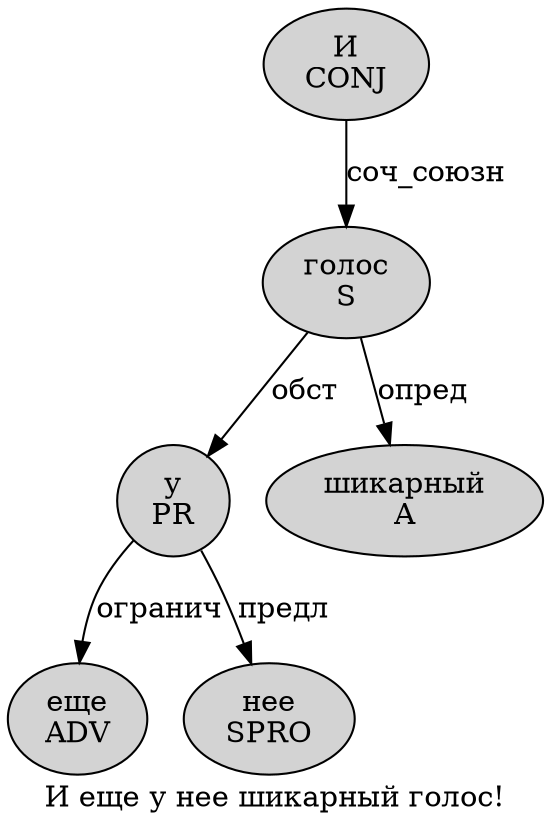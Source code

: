 digraph SENTENCE_816 {
	graph [label="И еще у нее шикарный голос!"]
	node [style=filled]
		0 [label="И
CONJ" color="" fillcolor=lightgray penwidth=1 shape=ellipse]
		1 [label="еще
ADV" color="" fillcolor=lightgray penwidth=1 shape=ellipse]
		2 [label="у
PR" color="" fillcolor=lightgray penwidth=1 shape=ellipse]
		3 [label="нее
SPRO" color="" fillcolor=lightgray penwidth=1 shape=ellipse]
		4 [label="шикарный
A" color="" fillcolor=lightgray penwidth=1 shape=ellipse]
		5 [label="голос
S" color="" fillcolor=lightgray penwidth=1 shape=ellipse]
			0 -> 5 [label="соч_союзн"]
			5 -> 2 [label="обст"]
			5 -> 4 [label="опред"]
			2 -> 1 [label="огранич"]
			2 -> 3 [label="предл"]
}